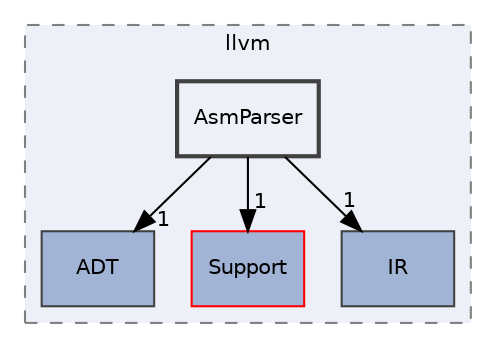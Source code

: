 digraph "include/llvm/AsmParser"
{
 // LATEX_PDF_SIZE
  bgcolor="transparent";
  edge [fontname="Helvetica",fontsize="10",labelfontname="Helvetica",labelfontsize="10"];
  node [fontname="Helvetica",fontsize="10",shape="box"];
  compound=true
  subgraph clusterdir_dcde91663b8816e1e2311938ccd8f690 {
    graph [ bgcolor="#edf0f7", pencolor="grey50", style="filled,dashed,", label="llvm", fontname="Helvetica", fontsize="10", URL="dir_dcde91663b8816e1e2311938ccd8f690.html"]
  dir_32453792af2ba70c54e3ccae3a790d1b [label="ADT", style="filled,", fillcolor="#a2b4d6", color="grey25", URL="dir_32453792af2ba70c54e3ccae3a790d1b.html"];
  dir_ae1e398ac700924fa434b51c248a5531 [label="Support", style="filled,", fillcolor="#a2b4d6", color="red", URL="dir_ae1e398ac700924fa434b51c248a5531.html"];
  dir_c3e93f23a4a31c717998b98ce143b7c0 [label="IR", style="filled,", fillcolor="#a2b4d6", color="grey25", URL="dir_c3e93f23a4a31c717998b98ce143b7c0.html"];
  dir_6a11fb5ef5520ecb24b3b2e1d7c8aff5 [label="AsmParser", style="filled,bold,", fillcolor="#edf0f7", color="grey25", URL="dir_6a11fb5ef5520ecb24b3b2e1d7c8aff5.html"];
  }
  dir_6a11fb5ef5520ecb24b3b2e1d7c8aff5->dir_32453792af2ba70c54e3ccae3a790d1b [headlabel="1", labeldistance=1.5 headhref="dir_000009_000001.html"];
  dir_6a11fb5ef5520ecb24b3b2e1d7c8aff5->dir_ae1e398ac700924fa434b51c248a5531 [headlabel="1", labeldistance=1.5 headhref="dir_000009_000182.html"];
  dir_6a11fb5ef5520ecb24b3b2e1d7c8aff5->dir_c3e93f23a4a31c717998b98ce143b7c0 [headlabel="1", labeldistance=1.5 headhref="dir_000009_000091.html"];
}
